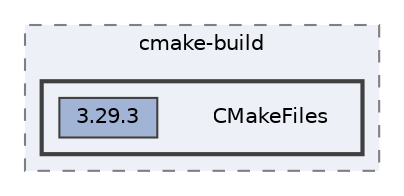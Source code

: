 digraph "/Users/yjack/GitHub/SimEvo/_skbuild/macosx-14.0-arm64-3.12/cmake-build/CMakeFiles"
{
 // LATEX_PDF_SIZE
  bgcolor="transparent";
  edge [fontname=Helvetica,fontsize=10,labelfontname=Helvetica,labelfontsize=10];
  node [fontname=Helvetica,fontsize=10,shape=box,height=0.2,width=0.4];
  compound=true
  subgraph clusterdir_da745447e0986e9d396e6098775e2912 {
    graph [ bgcolor="#edf0f7", pencolor="grey50", label="cmake-build", fontname=Helvetica,fontsize=10 style="filled,dashed", URL="dir_da745447e0986e9d396e6098775e2912.html",tooltip=""]
  subgraph clusterdir_bdc3c93a0337a5c751785c0dc8e72108 {
    graph [ bgcolor="#edf0f7", pencolor="grey25", label="", fontname=Helvetica,fontsize=10 style="filled,bold", URL="dir_bdc3c93a0337a5c751785c0dc8e72108.html",tooltip=""]
    dir_bdc3c93a0337a5c751785c0dc8e72108 [shape=plaintext, label="CMakeFiles"];
  dir_1c4431f0cbd001789a4e94cd3fe76f5e [label="3.29.3", fillcolor="#a2b4d6", color="grey25", style="filled", URL="dir_1c4431f0cbd001789a4e94cd3fe76f5e.html",tooltip=""];
  }
  }
}
